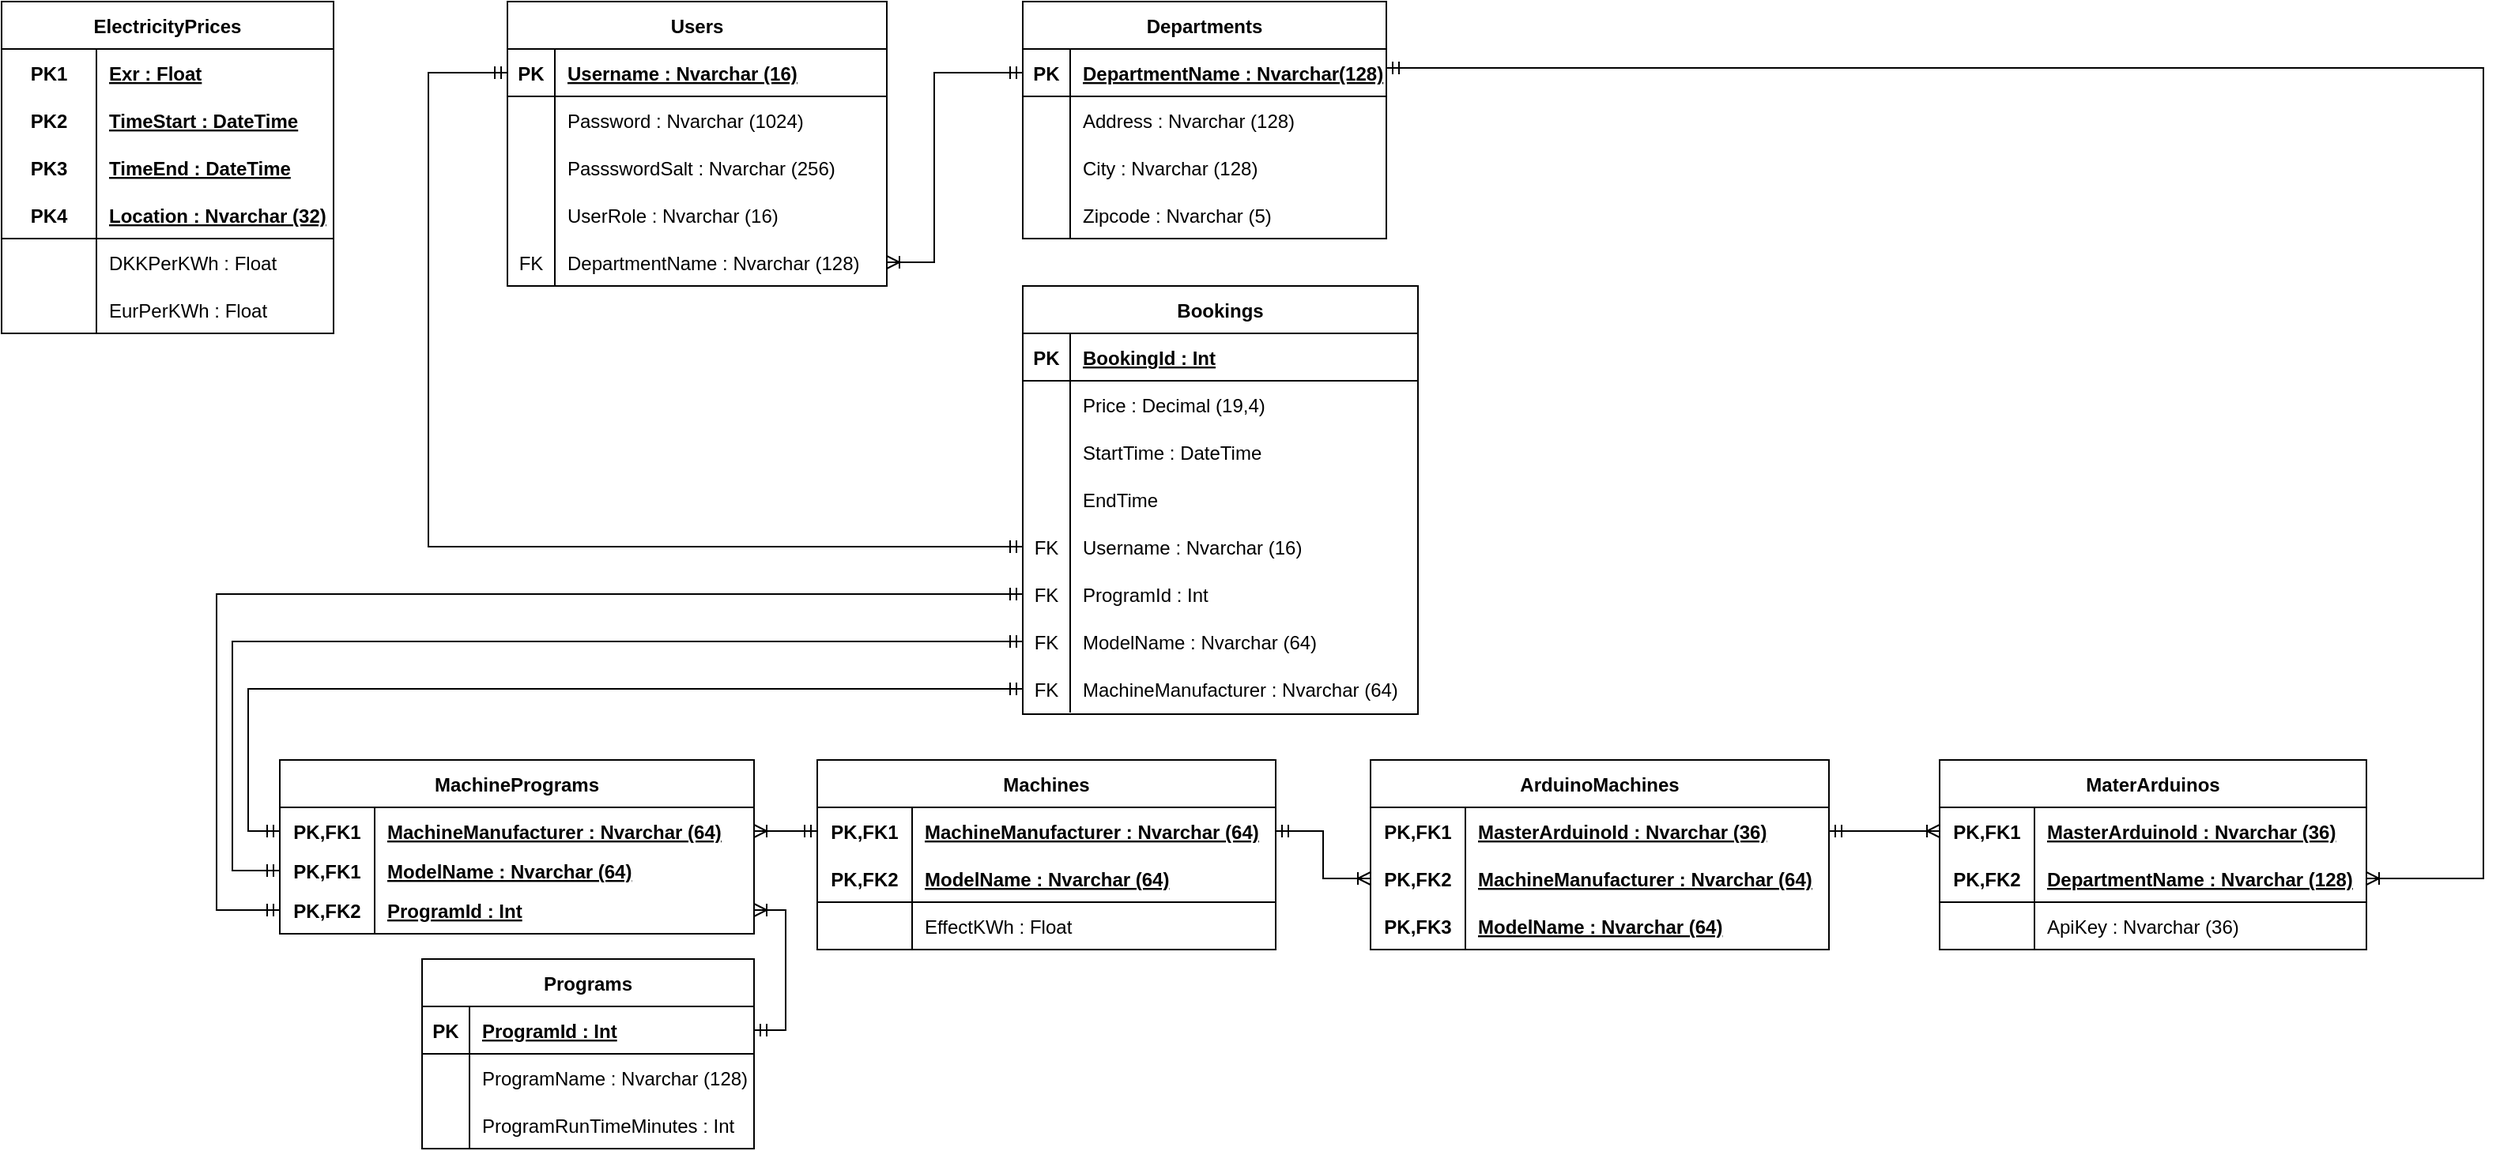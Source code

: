 <mxfile version="20.8.10" type="device"><diagram name="Page-1" id="rprABcFt-QhHXjosjLGg"><mxGraphModel dx="3427" dy="2204" grid="1" gridSize="10" guides="1" tooltips="1" connect="1" arrows="1" fold="1" page="1" pageScale="1" pageWidth="1654" pageHeight="1169" math="0" shadow="0"><root><mxCell id="0"/><mxCell id="1" parent="0"/><mxCell id="lfDRnBJwF-guy1Z2-RD4-345" value="Departments" style="shape=table;startSize=30;container=1;collapsible=1;childLayout=tableLayout;fixedRows=1;rowLines=0;fontStyle=1;align=center;resizeLast=1;strokeColor=default;fontFamily=Helvetica;fontSize=12;fontColor=default;fillColor=none;" parent="1" vertex="1"><mxGeometry x="-954" y="-970" width="230" height="150" as="geometry"/></mxCell><mxCell id="lfDRnBJwF-guy1Z2-RD4-346" value="" style="shape=tableRow;horizontal=0;startSize=0;swimlaneHead=0;swimlaneBody=0;fillColor=none;collapsible=0;dropTarget=0;points=[[0,0.5],[1,0.5]];portConstraint=eastwest;top=0;left=0;right=0;bottom=1;strokeColor=default;fontFamily=Helvetica;fontSize=12;fontColor=default;" parent="lfDRnBJwF-guy1Z2-RD4-345" vertex="1"><mxGeometry y="30" width="230" height="30" as="geometry"/></mxCell><mxCell id="lfDRnBJwF-guy1Z2-RD4-347" value="PK" style="shape=partialRectangle;connectable=0;fillColor=none;top=0;left=0;bottom=0;right=0;fontStyle=1;overflow=hidden;strokeColor=default;fontFamily=Helvetica;fontSize=12;fontColor=default;" parent="lfDRnBJwF-guy1Z2-RD4-346" vertex="1"><mxGeometry width="30" height="30" as="geometry"><mxRectangle width="30" height="30" as="alternateBounds"/></mxGeometry></mxCell><mxCell id="lfDRnBJwF-guy1Z2-RD4-348" value="DepartmentName : Nvarchar(128)" style="shape=partialRectangle;connectable=0;fillColor=none;top=0;left=0;bottom=0;right=0;align=left;spacingLeft=6;fontStyle=5;overflow=hidden;strokeColor=default;fontFamily=Helvetica;fontSize=12;fontColor=default;points=[[0,0,0,0,0],[0,0.23,0,0,0],[0,0.5,0,0,0],[0,0.77,0,0,0],[0,1,0,0,0],[0.25,0,0,0,0],[0.25,1,0,0,0],[0.5,0,0,0,0],[0.5,1,0,0,0],[0.75,0,0,0,0],[0.75,1,0,0,0],[1,0.1,0,0,0],[1,1,0,0,3]];" parent="lfDRnBJwF-guy1Z2-RD4-346" vertex="1"><mxGeometry x="30" width="200" height="30" as="geometry"><mxRectangle width="200" height="30" as="alternateBounds"/></mxGeometry></mxCell><mxCell id="lfDRnBJwF-guy1Z2-RD4-349" value="" style="shape=tableRow;horizontal=0;startSize=0;swimlaneHead=0;swimlaneBody=0;fillColor=none;collapsible=0;dropTarget=0;points=[[0,0.5],[1,0.5]];portConstraint=eastwest;top=0;left=0;right=0;bottom=0;strokeColor=default;fontFamily=Helvetica;fontSize=12;fontColor=default;" parent="lfDRnBJwF-guy1Z2-RD4-345" vertex="1"><mxGeometry y="60" width="230" height="30" as="geometry"/></mxCell><mxCell id="lfDRnBJwF-guy1Z2-RD4-350" value="" style="shape=partialRectangle;connectable=0;fillColor=none;top=0;left=0;bottom=0;right=0;editable=1;overflow=hidden;strokeColor=default;fontFamily=Helvetica;fontSize=12;fontColor=default;" parent="lfDRnBJwF-guy1Z2-RD4-349" vertex="1"><mxGeometry width="30" height="30" as="geometry"><mxRectangle width="30" height="30" as="alternateBounds"/></mxGeometry></mxCell><mxCell id="lfDRnBJwF-guy1Z2-RD4-351" value="Address : Nvarchar (128)" style="shape=partialRectangle;connectable=0;fillColor=none;top=0;left=0;bottom=0;right=0;align=left;spacingLeft=6;overflow=hidden;strokeColor=default;fontFamily=Helvetica;fontSize=12;fontColor=default;" parent="lfDRnBJwF-guy1Z2-RD4-349" vertex="1"><mxGeometry x="30" width="200" height="30" as="geometry"><mxRectangle width="200" height="30" as="alternateBounds"/></mxGeometry></mxCell><mxCell id="lfDRnBJwF-guy1Z2-RD4-352" value="" style="shape=tableRow;horizontal=0;startSize=0;swimlaneHead=0;swimlaneBody=0;fillColor=none;collapsible=0;dropTarget=0;points=[[0,0.5],[1,0.5]];portConstraint=eastwest;top=0;left=0;right=0;bottom=0;strokeColor=default;fontFamily=Helvetica;fontSize=12;fontColor=default;" parent="lfDRnBJwF-guy1Z2-RD4-345" vertex="1"><mxGeometry y="90" width="230" height="30" as="geometry"/></mxCell><mxCell id="lfDRnBJwF-guy1Z2-RD4-353" value="" style="shape=partialRectangle;connectable=0;fillColor=none;top=0;left=0;bottom=0;right=0;editable=1;overflow=hidden;strokeColor=default;fontFamily=Helvetica;fontSize=12;fontColor=default;" parent="lfDRnBJwF-guy1Z2-RD4-352" vertex="1"><mxGeometry width="30" height="30" as="geometry"><mxRectangle width="30" height="30" as="alternateBounds"/></mxGeometry></mxCell><mxCell id="lfDRnBJwF-guy1Z2-RD4-354" value="City : Nvarchar (128)" style="shape=partialRectangle;connectable=0;fillColor=none;top=0;left=0;bottom=0;right=0;align=left;spacingLeft=6;overflow=hidden;strokeColor=default;fontFamily=Helvetica;fontSize=12;fontColor=default;" parent="lfDRnBJwF-guy1Z2-RD4-352" vertex="1"><mxGeometry x="30" width="200" height="30" as="geometry"><mxRectangle width="200" height="30" as="alternateBounds"/></mxGeometry></mxCell><mxCell id="lfDRnBJwF-guy1Z2-RD4-355" value="" style="shape=tableRow;horizontal=0;startSize=0;swimlaneHead=0;swimlaneBody=0;fillColor=none;collapsible=0;dropTarget=0;points=[[0,0.5],[1,0.5]];portConstraint=eastwest;top=0;left=0;right=0;bottom=0;strokeColor=default;fontFamily=Helvetica;fontSize=12;fontColor=default;" parent="lfDRnBJwF-guy1Z2-RD4-345" vertex="1"><mxGeometry y="120" width="230" height="30" as="geometry"/></mxCell><mxCell id="lfDRnBJwF-guy1Z2-RD4-356" value="" style="shape=partialRectangle;connectable=0;fillColor=none;top=0;left=0;bottom=0;right=0;editable=1;overflow=hidden;strokeColor=default;fontFamily=Helvetica;fontSize=12;fontColor=default;" parent="lfDRnBJwF-guy1Z2-RD4-355" vertex="1"><mxGeometry width="30" height="30" as="geometry"><mxRectangle width="30" height="30" as="alternateBounds"/></mxGeometry></mxCell><mxCell id="lfDRnBJwF-guy1Z2-RD4-357" value="Zipcode : Nvarchar (5)" style="shape=partialRectangle;connectable=0;fillColor=none;top=0;left=0;bottom=0;right=0;align=left;spacingLeft=6;overflow=hidden;strokeColor=default;fontFamily=Helvetica;fontSize=12;fontColor=default;" parent="lfDRnBJwF-guy1Z2-RD4-355" vertex="1"><mxGeometry x="30" width="200" height="30" as="geometry"><mxRectangle width="200" height="30" as="alternateBounds"/></mxGeometry></mxCell><mxCell id="lfDRnBJwF-guy1Z2-RD4-461" value="ElectricityPrices" style="shape=table;startSize=30;container=1;collapsible=1;childLayout=tableLayout;fixedRows=1;rowLines=0;fontStyle=1;align=center;resizeLast=1;strokeColor=default;fontFamily=Helvetica;fontSize=12;fontColor=default;fillColor=none;" parent="1" vertex="1"><mxGeometry x="-1600" y="-970" width="210" height="210" as="geometry"/></mxCell><mxCell id="lfDRnBJwF-guy1Z2-RD4-462" value="" style="shape=tableRow;horizontal=0;startSize=0;swimlaneHead=0;swimlaneBody=0;fillColor=none;collapsible=0;dropTarget=0;points=[[0,0.5],[1,0.5]];portConstraint=eastwest;top=0;left=0;right=0;bottom=0;strokeColor=default;fontFamily=Helvetica;fontSize=12;fontColor=default;" parent="lfDRnBJwF-guy1Z2-RD4-461" vertex="1"><mxGeometry y="30" width="210" height="30" as="geometry"/></mxCell><mxCell id="lfDRnBJwF-guy1Z2-RD4-463" value="PK1" style="shape=partialRectangle;connectable=0;fillColor=none;top=0;left=0;bottom=0;right=0;fontStyle=1;overflow=hidden;strokeColor=default;fontFamily=Helvetica;fontSize=12;fontColor=default;" parent="lfDRnBJwF-guy1Z2-RD4-462" vertex="1"><mxGeometry width="60" height="30" as="geometry"><mxRectangle width="60" height="30" as="alternateBounds"/></mxGeometry></mxCell><mxCell id="lfDRnBJwF-guy1Z2-RD4-464" value="Exr : Float" style="shape=partialRectangle;connectable=0;fillColor=none;top=0;left=0;bottom=0;right=0;align=left;spacingLeft=6;fontStyle=5;overflow=hidden;strokeColor=default;fontFamily=Helvetica;fontSize=12;fontColor=default;" parent="lfDRnBJwF-guy1Z2-RD4-462" vertex="1"><mxGeometry x="60" width="150" height="30" as="geometry"><mxRectangle width="150" height="30" as="alternateBounds"/></mxGeometry></mxCell><mxCell id="lfDRnBJwF-guy1Z2-RD4-474" value="" style="shape=tableRow;horizontal=0;startSize=0;swimlaneHead=0;swimlaneBody=0;fillColor=none;collapsible=0;dropTarget=0;points=[[0,0.5],[1,0.5]];portConstraint=eastwest;top=0;left=0;right=0;bottom=0;strokeColor=default;fontFamily=Helvetica;fontSize=12;fontColor=default;" parent="lfDRnBJwF-guy1Z2-RD4-461" vertex="1"><mxGeometry y="60" width="210" height="30" as="geometry"/></mxCell><mxCell id="lfDRnBJwF-guy1Z2-RD4-475" value="PK2" style="shape=partialRectangle;connectable=0;fillColor=none;top=0;left=0;bottom=0;right=0;fontStyle=1;overflow=hidden;strokeColor=default;fontFamily=Helvetica;fontSize=12;fontColor=default;" parent="lfDRnBJwF-guy1Z2-RD4-474" vertex="1"><mxGeometry width="60" height="30" as="geometry"><mxRectangle width="60" height="30" as="alternateBounds"/></mxGeometry></mxCell><mxCell id="lfDRnBJwF-guy1Z2-RD4-476" value="TimeStart : DateTime" style="shape=partialRectangle;connectable=0;fillColor=none;top=0;left=0;bottom=0;right=0;align=left;spacingLeft=6;fontStyle=5;overflow=hidden;strokeColor=default;fontFamily=Helvetica;fontSize=12;fontColor=default;" parent="lfDRnBJwF-guy1Z2-RD4-474" vertex="1"><mxGeometry x="60" width="150" height="30" as="geometry"><mxRectangle width="150" height="30" as="alternateBounds"/></mxGeometry></mxCell><mxCell id="lfDRnBJwF-guy1Z2-RD4-480" value="" style="shape=tableRow;horizontal=0;startSize=0;swimlaneHead=0;swimlaneBody=0;fillColor=none;collapsible=0;dropTarget=0;points=[[0,0.5],[1,0.5]];portConstraint=eastwest;top=0;left=0;right=0;bottom=0;strokeColor=default;fontFamily=Helvetica;fontSize=12;fontColor=default;" parent="lfDRnBJwF-guy1Z2-RD4-461" vertex="1"><mxGeometry y="90" width="210" height="30" as="geometry"/></mxCell><mxCell id="lfDRnBJwF-guy1Z2-RD4-481" value="PK3" style="shape=partialRectangle;connectable=0;fillColor=none;top=0;left=0;bottom=0;right=0;fontStyle=1;overflow=hidden;strokeColor=default;fontFamily=Helvetica;fontSize=12;fontColor=default;" parent="lfDRnBJwF-guy1Z2-RD4-480" vertex="1"><mxGeometry width="60" height="30" as="geometry"><mxRectangle width="60" height="30" as="alternateBounds"/></mxGeometry></mxCell><mxCell id="lfDRnBJwF-guy1Z2-RD4-482" value="TimeEnd : DateTime" style="shape=partialRectangle;connectable=0;fillColor=none;top=0;left=0;bottom=0;right=0;align=left;spacingLeft=6;fontStyle=5;overflow=hidden;strokeColor=default;fontFamily=Helvetica;fontSize=12;fontColor=default;" parent="lfDRnBJwF-guy1Z2-RD4-480" vertex="1"><mxGeometry x="60" width="150" height="30" as="geometry"><mxRectangle width="150" height="30" as="alternateBounds"/></mxGeometry></mxCell><mxCell id="lfDRnBJwF-guy1Z2-RD4-465" value="" style="shape=tableRow;horizontal=0;startSize=0;swimlaneHead=0;swimlaneBody=0;fillColor=none;collapsible=0;dropTarget=0;points=[[0,0.5],[1,0.5]];portConstraint=eastwest;top=0;left=0;right=0;bottom=1;strokeColor=default;fontFamily=Helvetica;fontSize=12;fontColor=default;" parent="lfDRnBJwF-guy1Z2-RD4-461" vertex="1"><mxGeometry y="120" width="210" height="30" as="geometry"/></mxCell><mxCell id="lfDRnBJwF-guy1Z2-RD4-466" value="PK4" style="shape=partialRectangle;connectable=0;fillColor=none;top=0;left=0;bottom=0;right=0;fontStyle=1;overflow=hidden;strokeColor=default;fontFamily=Helvetica;fontSize=12;fontColor=default;" parent="lfDRnBJwF-guy1Z2-RD4-465" vertex="1"><mxGeometry width="60" height="30" as="geometry"><mxRectangle width="60" height="30" as="alternateBounds"/></mxGeometry></mxCell><mxCell id="lfDRnBJwF-guy1Z2-RD4-467" value="Location : Nvarchar (32)" style="shape=partialRectangle;connectable=0;fillColor=none;top=0;left=0;bottom=0;right=0;align=left;spacingLeft=6;fontStyle=5;overflow=hidden;strokeColor=default;fontFamily=Helvetica;fontSize=12;fontColor=default;" parent="lfDRnBJwF-guy1Z2-RD4-465" vertex="1"><mxGeometry x="60" width="150" height="30" as="geometry"><mxRectangle width="150" height="30" as="alternateBounds"/></mxGeometry></mxCell><mxCell id="lfDRnBJwF-guy1Z2-RD4-302" value="" style="shape=tableRow;horizontal=0;startSize=0;swimlaneHead=0;swimlaneBody=0;fillColor=none;collapsible=0;dropTarget=0;points=[[0,0.5],[1,0.5]];portConstraint=eastwest;top=0;left=0;right=0;bottom=0;strokeColor=default;fontFamily=Helvetica;fontSize=12;fontColor=default;" parent="lfDRnBJwF-guy1Z2-RD4-461" vertex="1"><mxGeometry y="150" width="210" height="30" as="geometry"/></mxCell><mxCell id="lfDRnBJwF-guy1Z2-RD4-303" value="" style="shape=partialRectangle;connectable=0;fillColor=none;top=0;left=0;bottom=0;right=0;editable=1;overflow=hidden;strokeColor=default;fontFamily=Helvetica;fontSize=12;fontColor=default;" parent="lfDRnBJwF-guy1Z2-RD4-302" vertex="1"><mxGeometry width="60" height="30" as="geometry"><mxRectangle width="60" height="30" as="alternateBounds"/></mxGeometry></mxCell><mxCell id="lfDRnBJwF-guy1Z2-RD4-304" value="DKKPerKWh : Float" style="shape=partialRectangle;connectable=0;fillColor=none;top=0;left=0;bottom=0;right=0;align=left;spacingLeft=6;overflow=hidden;strokeColor=default;fontFamily=Helvetica;fontSize=12;fontColor=default;" parent="lfDRnBJwF-guy1Z2-RD4-302" vertex="1"><mxGeometry x="60" width="150" height="30" as="geometry"><mxRectangle width="150" height="30" as="alternateBounds"/></mxGeometry></mxCell><mxCell id="lfDRnBJwF-guy1Z2-RD4-305" value="" style="shape=tableRow;horizontal=0;startSize=0;swimlaneHead=0;swimlaneBody=0;fillColor=none;collapsible=0;dropTarget=0;points=[[0,0.5],[1,0.5]];portConstraint=eastwest;top=0;left=0;right=0;bottom=0;strokeColor=default;fontFamily=Helvetica;fontSize=12;fontColor=default;" parent="lfDRnBJwF-guy1Z2-RD4-461" vertex="1"><mxGeometry y="180" width="210" height="30" as="geometry"/></mxCell><mxCell id="lfDRnBJwF-guy1Z2-RD4-306" value="" style="shape=partialRectangle;connectable=0;fillColor=none;top=0;left=0;bottom=0;right=0;editable=1;overflow=hidden;strokeColor=default;fontFamily=Helvetica;fontSize=12;fontColor=default;" parent="lfDRnBJwF-guy1Z2-RD4-305" vertex="1"><mxGeometry width="60" height="30" as="geometry"><mxRectangle width="60" height="30" as="alternateBounds"/></mxGeometry></mxCell><mxCell id="lfDRnBJwF-guy1Z2-RD4-307" value="EurPerKWh : Float" style="shape=partialRectangle;connectable=0;fillColor=none;top=0;left=0;bottom=0;right=0;align=left;spacingLeft=6;overflow=hidden;strokeColor=default;fontFamily=Helvetica;fontSize=12;fontColor=default;" parent="lfDRnBJwF-guy1Z2-RD4-305" vertex="1"><mxGeometry x="60" width="150" height="30" as="geometry"><mxRectangle width="150" height="30" as="alternateBounds"/></mxGeometry></mxCell><mxCell id="lfDRnBJwF-guy1Z2-RD4-496" value="Users" style="shape=table;startSize=30;container=1;collapsible=1;childLayout=tableLayout;fixedRows=1;rowLines=0;fontStyle=1;align=center;resizeLast=1;strokeColor=default;fontFamily=Helvetica;fontSize=12;fontColor=default;fillColor=none;" parent="1" vertex="1"><mxGeometry x="-1280" y="-970" width="240" height="180" as="geometry"/></mxCell><mxCell id="lfDRnBJwF-guy1Z2-RD4-497" value="" style="shape=tableRow;horizontal=0;startSize=0;swimlaneHead=0;swimlaneBody=0;fillColor=none;collapsible=0;dropTarget=0;points=[[0,0.5],[1,0.5]];portConstraint=eastwest;top=0;left=0;right=0;bottom=1;strokeColor=default;fontFamily=Helvetica;fontSize=12;fontColor=default;" parent="lfDRnBJwF-guy1Z2-RD4-496" vertex="1"><mxGeometry y="30" width="240" height="30" as="geometry"/></mxCell><mxCell id="lfDRnBJwF-guy1Z2-RD4-498" value="PK" style="shape=partialRectangle;connectable=0;fillColor=none;top=0;left=0;bottom=0;right=0;fontStyle=1;overflow=hidden;strokeColor=default;fontFamily=Helvetica;fontSize=12;fontColor=default;" parent="lfDRnBJwF-guy1Z2-RD4-497" vertex="1"><mxGeometry width="30" height="30" as="geometry"><mxRectangle width="30" height="30" as="alternateBounds"/></mxGeometry></mxCell><mxCell id="lfDRnBJwF-guy1Z2-RD4-499" value="Username : Nvarchar (16)" style="shape=partialRectangle;connectable=0;fillColor=none;top=0;left=0;bottom=0;right=0;align=left;spacingLeft=6;fontStyle=5;overflow=hidden;strokeColor=default;fontFamily=Helvetica;fontSize=12;fontColor=default;" parent="lfDRnBJwF-guy1Z2-RD4-497" vertex="1"><mxGeometry x="30" width="210" height="30" as="geometry"><mxRectangle width="210" height="30" as="alternateBounds"/></mxGeometry></mxCell><mxCell id="lfDRnBJwF-guy1Z2-RD4-500" value="" style="shape=tableRow;horizontal=0;startSize=0;swimlaneHead=0;swimlaneBody=0;fillColor=none;collapsible=0;dropTarget=0;points=[[0,0.5],[1,0.5]];portConstraint=eastwest;top=0;left=0;right=0;bottom=0;strokeColor=default;fontFamily=Helvetica;fontSize=12;fontColor=default;" parent="lfDRnBJwF-guy1Z2-RD4-496" vertex="1"><mxGeometry y="60" width="240" height="30" as="geometry"/></mxCell><mxCell id="lfDRnBJwF-guy1Z2-RD4-501" value="" style="shape=partialRectangle;connectable=0;fillColor=none;top=0;left=0;bottom=0;right=0;editable=1;overflow=hidden;strokeColor=default;fontFamily=Helvetica;fontSize=12;fontColor=default;" parent="lfDRnBJwF-guy1Z2-RD4-500" vertex="1"><mxGeometry width="30" height="30" as="geometry"><mxRectangle width="30" height="30" as="alternateBounds"/></mxGeometry></mxCell><mxCell id="lfDRnBJwF-guy1Z2-RD4-502" value="Password : Nvarchar (1024)" style="shape=partialRectangle;connectable=0;fillColor=none;top=0;left=0;bottom=0;right=0;align=left;spacingLeft=6;overflow=hidden;strokeColor=default;fontFamily=Helvetica;fontSize=12;fontColor=default;" parent="lfDRnBJwF-guy1Z2-RD4-500" vertex="1"><mxGeometry x="30" width="210" height="30" as="geometry"><mxRectangle width="210" height="30" as="alternateBounds"/></mxGeometry></mxCell><mxCell id="lfDRnBJwF-guy1Z2-RD4-503" value="" style="shape=tableRow;horizontal=0;startSize=0;swimlaneHead=0;swimlaneBody=0;fillColor=none;collapsible=0;dropTarget=0;points=[[0,0.5],[1,0.5]];portConstraint=eastwest;top=0;left=0;right=0;bottom=0;strokeColor=default;fontFamily=Helvetica;fontSize=12;fontColor=default;" parent="lfDRnBJwF-guy1Z2-RD4-496" vertex="1"><mxGeometry y="90" width="240" height="30" as="geometry"/></mxCell><mxCell id="lfDRnBJwF-guy1Z2-RD4-504" value="" style="shape=partialRectangle;connectable=0;fillColor=none;top=0;left=0;bottom=0;right=0;editable=1;overflow=hidden;strokeColor=default;fontFamily=Helvetica;fontSize=12;fontColor=default;" parent="lfDRnBJwF-guy1Z2-RD4-503" vertex="1"><mxGeometry width="30" height="30" as="geometry"><mxRectangle width="30" height="30" as="alternateBounds"/></mxGeometry></mxCell><mxCell id="lfDRnBJwF-guy1Z2-RD4-505" value="PassswordSalt : Nvarchar (256)" style="shape=partialRectangle;connectable=0;fillColor=none;top=0;left=0;bottom=0;right=0;align=left;spacingLeft=6;overflow=hidden;strokeColor=default;fontFamily=Helvetica;fontSize=12;fontColor=default;" parent="lfDRnBJwF-guy1Z2-RD4-503" vertex="1"><mxGeometry x="30" width="210" height="30" as="geometry"><mxRectangle width="210" height="30" as="alternateBounds"/></mxGeometry></mxCell><mxCell id="lfDRnBJwF-guy1Z2-RD4-506" value="" style="shape=tableRow;horizontal=0;startSize=0;swimlaneHead=0;swimlaneBody=0;fillColor=none;collapsible=0;dropTarget=0;points=[[0,0.5],[1,0.5]];portConstraint=eastwest;top=0;left=0;right=0;bottom=0;strokeColor=default;fontFamily=Helvetica;fontSize=12;fontColor=default;" parent="lfDRnBJwF-guy1Z2-RD4-496" vertex="1"><mxGeometry y="120" width="240" height="30" as="geometry"/></mxCell><mxCell id="lfDRnBJwF-guy1Z2-RD4-507" value="" style="shape=partialRectangle;connectable=0;fillColor=none;top=0;left=0;bottom=0;right=0;editable=1;overflow=hidden;strokeColor=default;fontFamily=Helvetica;fontSize=12;fontColor=default;" parent="lfDRnBJwF-guy1Z2-RD4-506" vertex="1"><mxGeometry width="30" height="30" as="geometry"><mxRectangle width="30" height="30" as="alternateBounds"/></mxGeometry></mxCell><mxCell id="lfDRnBJwF-guy1Z2-RD4-508" value="UserRole : Nvarchar (16)" style="shape=partialRectangle;connectable=0;fillColor=none;top=0;left=0;bottom=0;right=0;align=left;spacingLeft=6;overflow=hidden;strokeColor=default;fontFamily=Helvetica;fontSize=12;fontColor=default;" parent="lfDRnBJwF-guy1Z2-RD4-506" vertex="1"><mxGeometry x="30" width="210" height="30" as="geometry"><mxRectangle width="210" height="30" as="alternateBounds"/></mxGeometry></mxCell><mxCell id="lfDRnBJwF-guy1Z2-RD4-516" value="" style="shape=tableRow;horizontal=0;startSize=0;swimlaneHead=0;swimlaneBody=0;fillColor=none;collapsible=0;dropTarget=0;points=[[0,0.5],[1,0.5]];portConstraint=eastwest;top=0;left=0;right=0;bottom=0;strokeColor=default;fontFamily=Helvetica;fontSize=12;fontColor=default;" parent="lfDRnBJwF-guy1Z2-RD4-496" vertex="1"><mxGeometry y="150" width="240" height="30" as="geometry"/></mxCell><mxCell id="lfDRnBJwF-guy1Z2-RD4-517" value="FK" style="shape=partialRectangle;connectable=0;fillColor=none;top=0;left=0;bottom=0;right=0;fontStyle=0;overflow=hidden;strokeColor=default;fontFamily=Helvetica;fontSize=12;fontColor=default;" parent="lfDRnBJwF-guy1Z2-RD4-516" vertex="1"><mxGeometry width="30" height="30" as="geometry"><mxRectangle width="30" height="30" as="alternateBounds"/></mxGeometry></mxCell><mxCell id="lfDRnBJwF-guy1Z2-RD4-518" value="DepartmentName : Nvarchar (128)" style="shape=partialRectangle;connectable=0;fillColor=none;top=0;left=0;bottom=0;right=0;align=left;spacingLeft=6;fontStyle=0;overflow=hidden;strokeColor=default;fontFamily=Helvetica;fontSize=12;fontColor=default;" parent="lfDRnBJwF-guy1Z2-RD4-516" vertex="1"><mxGeometry x="30" width="210" height="30" as="geometry"><mxRectangle width="210" height="30" as="alternateBounds"/></mxGeometry></mxCell><mxCell id="lfDRnBJwF-guy1Z2-RD4-520" value="" style="edgeStyle=orthogonalEdgeStyle;fontSize=12;html=1;endArrow=ERoneToMany;startArrow=ERmandOne;rounded=0;fontFamily=Helvetica;fontColor=default;entryX=1;entryY=0.5;entryDx=0;entryDy=0;exitX=0;exitY=0.5;exitDx=0;exitDy=0;" parent="1" source="lfDRnBJwF-guy1Z2-RD4-346" target="lfDRnBJwF-guy1Z2-RD4-516" edge="1"><mxGeometry width="100" height="100" relative="1" as="geometry"><mxPoint x="-704" y="-890" as="sourcePoint"/><mxPoint x="-284" y="-340" as="targetPoint"/><Array as="points"><mxPoint x="-1010" y="-925"/><mxPoint x="-1010" y="-805"/></Array></mxGeometry></mxCell><mxCell id="lfDRnBJwF-guy1Z2-RD4-534" value="MaterArduinos" style="shape=table;startSize=30;container=1;collapsible=1;childLayout=tableLayout;fixedRows=1;rowLines=0;fontStyle=1;align=center;resizeLast=1;strokeColor=default;fontFamily=Helvetica;fontSize=12;fontColor=default;fillColor=none;" parent="1" vertex="1"><mxGeometry x="-374" y="-490" width="270" height="120" as="geometry"/></mxCell><mxCell id="lfDRnBJwF-guy1Z2-RD4-535" value="" style="shape=tableRow;horizontal=0;startSize=0;swimlaneHead=0;swimlaneBody=0;fillColor=none;collapsible=0;dropTarget=0;points=[[0,0.5],[1,0.5]];portConstraint=eastwest;top=0;left=0;right=0;bottom=0;strokeColor=default;fontFamily=Helvetica;fontSize=12;fontColor=default;" parent="lfDRnBJwF-guy1Z2-RD4-534" vertex="1"><mxGeometry y="30" width="270" height="30" as="geometry"/></mxCell><mxCell id="lfDRnBJwF-guy1Z2-RD4-536" value="PK,FK1" style="shape=partialRectangle;connectable=0;fillColor=none;top=0;left=0;bottom=0;right=0;fontStyle=1;overflow=hidden;strokeColor=default;fontFamily=Helvetica;fontSize=12;fontColor=default;" parent="lfDRnBJwF-guy1Z2-RD4-535" vertex="1"><mxGeometry width="60" height="30" as="geometry"><mxRectangle width="60" height="30" as="alternateBounds"/></mxGeometry></mxCell><mxCell id="lfDRnBJwF-guy1Z2-RD4-537" value="MasterArduinoId : Nvarchar (36)" style="shape=partialRectangle;connectable=0;fillColor=none;top=0;left=0;bottom=0;right=0;align=left;spacingLeft=6;fontStyle=5;overflow=hidden;strokeColor=default;fontFamily=Helvetica;fontSize=12;fontColor=default;" parent="lfDRnBJwF-guy1Z2-RD4-535" vertex="1"><mxGeometry x="60" width="210" height="30" as="geometry"><mxRectangle width="210" height="30" as="alternateBounds"/></mxGeometry></mxCell><mxCell id="lfDRnBJwF-guy1Z2-RD4-538" value="" style="shape=tableRow;horizontal=0;startSize=0;swimlaneHead=0;swimlaneBody=0;fillColor=none;collapsible=0;dropTarget=0;points=[[0,0.5],[1,0.5]];portConstraint=eastwest;top=0;left=0;right=0;bottom=1;strokeColor=default;fontFamily=Helvetica;fontSize=12;fontColor=default;" parent="lfDRnBJwF-guy1Z2-RD4-534" vertex="1"><mxGeometry y="60" width="270" height="30" as="geometry"/></mxCell><mxCell id="lfDRnBJwF-guy1Z2-RD4-539" value="PK,FK2" style="shape=partialRectangle;connectable=0;fillColor=none;top=0;left=0;bottom=0;right=0;fontStyle=1;overflow=hidden;strokeColor=default;fontFamily=Helvetica;fontSize=12;fontColor=default;" parent="lfDRnBJwF-guy1Z2-RD4-538" vertex="1"><mxGeometry width="60" height="30" as="geometry"><mxRectangle width="60" height="30" as="alternateBounds"/></mxGeometry></mxCell><mxCell id="lfDRnBJwF-guy1Z2-RD4-540" value="DepartmentName : Nvarchar (128)" style="shape=partialRectangle;connectable=0;fillColor=none;top=0;left=0;bottom=0;right=0;align=left;spacingLeft=6;fontStyle=5;overflow=hidden;strokeColor=default;fontFamily=Helvetica;fontSize=12;fontColor=default;" parent="lfDRnBJwF-guy1Z2-RD4-538" vertex="1"><mxGeometry x="60" width="210" height="30" as="geometry"><mxRectangle width="210" height="30" as="alternateBounds"/></mxGeometry></mxCell><mxCell id="lfDRnBJwF-guy1Z2-RD4-541" value="" style="shape=tableRow;horizontal=0;startSize=0;swimlaneHead=0;swimlaneBody=0;fillColor=none;collapsible=0;dropTarget=0;points=[[0,0.5],[1,0.5]];portConstraint=eastwest;top=0;left=0;right=0;bottom=0;strokeColor=default;fontFamily=Helvetica;fontSize=12;fontColor=default;" parent="lfDRnBJwF-guy1Z2-RD4-534" vertex="1"><mxGeometry y="90" width="270" height="30" as="geometry"/></mxCell><mxCell id="lfDRnBJwF-guy1Z2-RD4-542" value="" style="shape=partialRectangle;connectable=0;fillColor=none;top=0;left=0;bottom=0;right=0;editable=1;overflow=hidden;strokeColor=default;fontFamily=Helvetica;fontSize=12;fontColor=default;" parent="lfDRnBJwF-guy1Z2-RD4-541" vertex="1"><mxGeometry width="60" height="30" as="geometry"><mxRectangle width="60" height="30" as="alternateBounds"/></mxGeometry></mxCell><mxCell id="lfDRnBJwF-guy1Z2-RD4-543" value="ApiKey : Nvarchar (36)" style="shape=partialRectangle;connectable=0;fillColor=none;top=0;left=0;bottom=0;right=0;align=left;spacingLeft=6;overflow=hidden;strokeColor=default;fontFamily=Helvetica;fontSize=12;fontColor=default;" parent="lfDRnBJwF-guy1Z2-RD4-541" vertex="1"><mxGeometry x="60" width="210" height="30" as="geometry"><mxRectangle width="210" height="30" as="alternateBounds"/></mxGeometry></mxCell><mxCell id="lfDRnBJwF-guy1Z2-RD4-569" value="Machines" style="shape=table;startSize=30;container=1;collapsible=1;childLayout=tableLayout;fixedRows=1;rowLines=0;fontStyle=1;align=center;resizeLast=1;strokeColor=default;fontFamily=Helvetica;fontSize=12;fontColor=default;fillColor=none;" parent="1" vertex="1"><mxGeometry x="-1084" y="-490" width="290" height="120" as="geometry"/></mxCell><mxCell id="lfDRnBJwF-guy1Z2-RD4-570" value="" style="shape=tableRow;horizontal=0;startSize=0;swimlaneHead=0;swimlaneBody=0;fillColor=none;collapsible=0;dropTarget=0;points=[[0,0.5],[1,0.5]];portConstraint=eastwest;top=0;left=0;right=0;bottom=0;strokeColor=default;fontFamily=Helvetica;fontSize=12;fontColor=default;" parent="lfDRnBJwF-guy1Z2-RD4-569" vertex="1"><mxGeometry y="30" width="290" height="30" as="geometry"/></mxCell><mxCell id="lfDRnBJwF-guy1Z2-RD4-571" value="PK,FK1" style="shape=partialRectangle;connectable=0;fillColor=none;top=0;left=0;bottom=0;right=0;fontStyle=1;overflow=hidden;strokeColor=default;fontFamily=Helvetica;fontSize=12;fontColor=default;" parent="lfDRnBJwF-guy1Z2-RD4-570" vertex="1"><mxGeometry width="60" height="30" as="geometry"><mxRectangle width="60" height="30" as="alternateBounds"/></mxGeometry></mxCell><mxCell id="lfDRnBJwF-guy1Z2-RD4-572" value="MachineManufacturer : Nvarchar (64)" style="shape=partialRectangle;connectable=0;fillColor=none;top=0;left=0;bottom=0;right=0;align=left;spacingLeft=6;fontStyle=5;overflow=hidden;strokeColor=default;fontFamily=Helvetica;fontSize=12;fontColor=default;" parent="lfDRnBJwF-guy1Z2-RD4-570" vertex="1"><mxGeometry x="60" width="230" height="30" as="geometry"><mxRectangle width="230" height="30" as="alternateBounds"/></mxGeometry></mxCell><mxCell id="lfDRnBJwF-guy1Z2-RD4-573" value="" style="shape=tableRow;horizontal=0;startSize=0;swimlaneHead=0;swimlaneBody=0;fillColor=none;collapsible=0;dropTarget=0;points=[[0,0.5],[1,0.5]];portConstraint=eastwest;top=0;left=0;right=0;bottom=1;strokeColor=default;fontFamily=Helvetica;fontSize=12;fontColor=default;" parent="lfDRnBJwF-guy1Z2-RD4-569" vertex="1"><mxGeometry y="60" width="290" height="30" as="geometry"/></mxCell><mxCell id="lfDRnBJwF-guy1Z2-RD4-574" value="PK,FK2" style="shape=partialRectangle;connectable=0;fillColor=none;top=0;left=0;bottom=0;right=0;fontStyle=1;overflow=hidden;strokeColor=default;fontFamily=Helvetica;fontSize=12;fontColor=default;" parent="lfDRnBJwF-guy1Z2-RD4-573" vertex="1"><mxGeometry width="60" height="30" as="geometry"><mxRectangle width="60" height="30" as="alternateBounds"/></mxGeometry></mxCell><mxCell id="lfDRnBJwF-guy1Z2-RD4-575" value="ModelName : Nvarchar (64)" style="shape=partialRectangle;connectable=0;fillColor=none;top=0;left=0;bottom=0;right=0;align=left;spacingLeft=6;fontStyle=5;overflow=hidden;strokeColor=default;fontFamily=Helvetica;fontSize=12;fontColor=default;" parent="lfDRnBJwF-guy1Z2-RD4-573" vertex="1"><mxGeometry x="60" width="230" height="30" as="geometry"><mxRectangle width="230" height="30" as="alternateBounds"/></mxGeometry></mxCell><mxCell id="lfDRnBJwF-guy1Z2-RD4-576" value="" style="shape=tableRow;horizontal=0;startSize=0;swimlaneHead=0;swimlaneBody=0;fillColor=none;collapsible=0;dropTarget=0;points=[[0,0.5],[1,0.5]];portConstraint=eastwest;top=0;left=0;right=0;bottom=0;strokeColor=default;fontFamily=Helvetica;fontSize=12;fontColor=default;" parent="lfDRnBJwF-guy1Z2-RD4-569" vertex="1"><mxGeometry y="90" width="290" height="30" as="geometry"/></mxCell><mxCell id="lfDRnBJwF-guy1Z2-RD4-577" value="" style="shape=partialRectangle;connectable=0;fillColor=none;top=0;left=0;bottom=0;right=0;editable=1;overflow=hidden;strokeColor=default;fontFamily=Helvetica;fontSize=12;fontColor=default;" parent="lfDRnBJwF-guy1Z2-RD4-576" vertex="1"><mxGeometry width="60" height="30" as="geometry"><mxRectangle width="60" height="30" as="alternateBounds"/></mxGeometry></mxCell><mxCell id="lfDRnBJwF-guy1Z2-RD4-578" value="EffectKWh : Float" style="shape=partialRectangle;connectable=0;fillColor=none;top=0;left=0;bottom=0;right=0;align=left;spacingLeft=6;overflow=hidden;strokeColor=default;fontFamily=Helvetica;fontSize=12;fontColor=default;" parent="lfDRnBJwF-guy1Z2-RD4-576" vertex="1"><mxGeometry x="60" width="230" height="30" as="geometry"><mxRectangle width="230" height="30" as="alternateBounds"/></mxGeometry></mxCell><mxCell id="lfDRnBJwF-guy1Z2-RD4-582" value="ArduinoMachines" style="shape=table;startSize=30;container=1;collapsible=1;childLayout=tableLayout;fixedRows=1;rowLines=0;fontStyle=1;align=center;resizeLast=1;strokeColor=default;fontFamily=Helvetica;fontSize=12;fontColor=default;fillColor=none;" parent="1" vertex="1"><mxGeometry x="-734" y="-490" width="290" height="120" as="geometry"/></mxCell><mxCell id="lfDRnBJwF-guy1Z2-RD4-583" value="" style="shape=tableRow;horizontal=0;startSize=0;swimlaneHead=0;swimlaneBody=0;fillColor=none;collapsible=0;dropTarget=0;points=[[0,0.5],[1,0.5]];portConstraint=eastwest;top=0;left=0;right=0;bottom=0;strokeColor=default;fontFamily=Helvetica;fontSize=12;fontColor=default;" parent="lfDRnBJwF-guy1Z2-RD4-582" vertex="1"><mxGeometry y="30" width="290" height="30" as="geometry"/></mxCell><mxCell id="lfDRnBJwF-guy1Z2-RD4-584" value="PK,FK1" style="shape=partialRectangle;connectable=0;fillColor=none;top=0;left=0;bottom=0;right=0;fontStyle=1;overflow=hidden;strokeColor=default;fontFamily=Helvetica;fontSize=12;fontColor=default;" parent="lfDRnBJwF-guy1Z2-RD4-583" vertex="1"><mxGeometry width="60" height="30" as="geometry"><mxRectangle width="60" height="30" as="alternateBounds"/></mxGeometry></mxCell><mxCell id="lfDRnBJwF-guy1Z2-RD4-585" value="MasterArduinoId : Nvarchar (36)" style="shape=partialRectangle;connectable=0;fillColor=none;top=0;left=0;bottom=0;right=0;align=left;spacingLeft=6;fontStyle=5;overflow=hidden;strokeColor=default;fontFamily=Helvetica;fontSize=12;fontColor=default;" parent="lfDRnBJwF-guy1Z2-RD4-583" vertex="1"><mxGeometry x="60" width="230" height="30" as="geometry"><mxRectangle width="230" height="30" as="alternateBounds"/></mxGeometry></mxCell><mxCell id="lfDRnBJwF-guy1Z2-RD4-604" value="" style="shape=tableRow;horizontal=0;startSize=0;swimlaneHead=0;swimlaneBody=0;fillColor=none;collapsible=0;dropTarget=0;points=[[0,0.5],[1,0.5]];portConstraint=eastwest;top=0;left=0;right=0;bottom=0;strokeColor=default;fontFamily=Helvetica;fontSize=12;fontColor=default;" parent="lfDRnBJwF-guy1Z2-RD4-582" vertex="1"><mxGeometry y="60" width="290" height="30" as="geometry"/></mxCell><mxCell id="lfDRnBJwF-guy1Z2-RD4-605" value="PK,FK2" style="shape=partialRectangle;connectable=0;fillColor=none;top=0;left=0;bottom=0;right=0;fontStyle=1;overflow=hidden;strokeColor=default;fontFamily=Helvetica;fontSize=12;fontColor=default;" parent="lfDRnBJwF-guy1Z2-RD4-604" vertex="1"><mxGeometry width="60" height="30" as="geometry"><mxRectangle width="60" height="30" as="alternateBounds"/></mxGeometry></mxCell><mxCell id="lfDRnBJwF-guy1Z2-RD4-606" value="MachineManufacturer : Nvarchar (64)" style="shape=partialRectangle;connectable=0;fillColor=none;top=0;left=0;bottom=0;right=0;align=left;spacingLeft=6;fontStyle=5;overflow=hidden;strokeColor=default;fontFamily=Helvetica;fontSize=12;fontColor=default;" parent="lfDRnBJwF-guy1Z2-RD4-604" vertex="1"><mxGeometry x="60" width="230" height="30" as="geometry"><mxRectangle width="230" height="30" as="alternateBounds"/></mxGeometry></mxCell><mxCell id="lfDRnBJwF-guy1Z2-RD4-586" value="" style="shape=tableRow;horizontal=0;startSize=0;swimlaneHead=0;swimlaneBody=0;fillColor=none;collapsible=0;dropTarget=0;points=[[0,0.5],[1,0.5]];portConstraint=eastwest;top=0;left=0;right=0;bottom=1;strokeColor=default;fontFamily=Helvetica;fontSize=12;fontColor=default;" parent="lfDRnBJwF-guy1Z2-RD4-582" vertex="1"><mxGeometry y="90" width="290" height="30" as="geometry"/></mxCell><mxCell id="lfDRnBJwF-guy1Z2-RD4-587" value="PK,FK3" style="shape=partialRectangle;connectable=0;fillColor=none;top=0;left=0;bottom=0;right=0;fontStyle=1;overflow=hidden;strokeColor=default;fontFamily=Helvetica;fontSize=12;fontColor=default;" parent="lfDRnBJwF-guy1Z2-RD4-586" vertex="1"><mxGeometry width="60" height="30" as="geometry"><mxRectangle width="60" height="30" as="alternateBounds"/></mxGeometry></mxCell><mxCell id="lfDRnBJwF-guy1Z2-RD4-588" value="ModelName : Nvarchar (64)" style="shape=partialRectangle;connectable=0;fillColor=none;top=0;left=0;bottom=0;right=0;align=left;spacingLeft=6;fontStyle=5;overflow=hidden;strokeColor=default;fontFamily=Helvetica;fontSize=12;fontColor=default;" parent="lfDRnBJwF-guy1Z2-RD4-586" vertex="1"><mxGeometry x="60" width="230" height="30" as="geometry"><mxRectangle width="230" height="30" as="alternateBounds"/></mxGeometry></mxCell><mxCell id="lfDRnBJwF-guy1Z2-RD4-607" value="" style="edgeStyle=entityRelationEdgeStyle;fontSize=12;html=1;endArrow=ERoneToMany;startArrow=ERmandOne;rounded=0;fontFamily=Helvetica;fontColor=default;entryX=0;entryY=0.5;entryDx=0;entryDy=0;exitX=1;exitY=0.5;exitDx=0;exitDy=0;" parent="1" source="lfDRnBJwF-guy1Z2-RD4-570" target="lfDRnBJwF-guy1Z2-RD4-604" edge="1"><mxGeometry width="100" height="100" relative="1" as="geometry"><mxPoint x="-674" y="-170" as="sourcePoint"/><mxPoint x="-574" y="-270" as="targetPoint"/></mxGeometry></mxCell><mxCell id="lfDRnBJwF-guy1Z2-RD4-609" value="" style="edgeStyle=entityRelationEdgeStyle;fontSize=12;html=1;endArrow=ERoneToMany;startArrow=ERmandOne;rounded=0;fontFamily=Helvetica;fontColor=default;entryX=0;entryY=0.5;entryDx=0;entryDy=0;exitX=1;exitY=0.5;exitDx=0;exitDy=0;" parent="1" source="lfDRnBJwF-guy1Z2-RD4-583" target="lfDRnBJwF-guy1Z2-RD4-535" edge="1"><mxGeometry width="100" height="100" relative="1" as="geometry"><mxPoint x="-364" y="-120" as="sourcePoint"/><mxPoint x="-264" y="-220" as="targetPoint"/></mxGeometry></mxCell><mxCell id="lfDRnBJwF-guy1Z2-RD4-612" value="" style="edgeStyle=orthogonalEdgeStyle;fontSize=12;html=1;endArrow=ERoneToMany;startArrow=ERmandOne;rounded=0;fontFamily=Helvetica;fontColor=default;entryX=1;entryY=0.5;entryDx=0;entryDy=0;" parent="1" target="lfDRnBJwF-guy1Z2-RD4-538" edge="1"><mxGeometry width="100" height="100" relative="1" as="geometry"><mxPoint x="-724" y="-928" as="sourcePoint"/><mxPoint x="126" y="-530" as="targetPoint"/><Array as="points"><mxPoint x="-30" y="-928"/><mxPoint x="-30" y="-415"/></Array></mxGeometry></mxCell><mxCell id="lfDRnBJwF-guy1Z2-RD4-617" value="Programs" style="shape=table;startSize=30;container=1;collapsible=1;childLayout=tableLayout;fixedRows=1;rowLines=0;fontStyle=1;align=center;resizeLast=1;strokeColor=default;fontFamily=Helvetica;fontSize=12;fontColor=default;fillColor=none;" parent="1" vertex="1"><mxGeometry x="-1334" y="-364" width="210" height="120" as="geometry"/></mxCell><mxCell id="lfDRnBJwF-guy1Z2-RD4-618" value="" style="shape=tableRow;horizontal=0;startSize=0;swimlaneHead=0;swimlaneBody=0;fillColor=none;collapsible=0;dropTarget=0;points=[[0,0.5],[1,0.5]];portConstraint=eastwest;top=0;left=0;right=0;bottom=1;strokeColor=default;fontFamily=Helvetica;fontSize=12;fontColor=default;" parent="lfDRnBJwF-guy1Z2-RD4-617" vertex="1"><mxGeometry y="30" width="210" height="30" as="geometry"/></mxCell><mxCell id="lfDRnBJwF-guy1Z2-RD4-619" value="PK" style="shape=partialRectangle;connectable=0;fillColor=none;top=0;left=0;bottom=0;right=0;fontStyle=1;overflow=hidden;strokeColor=default;fontFamily=Helvetica;fontSize=12;fontColor=default;" parent="lfDRnBJwF-guy1Z2-RD4-618" vertex="1"><mxGeometry width="30" height="30" as="geometry"><mxRectangle width="30" height="30" as="alternateBounds"/></mxGeometry></mxCell><mxCell id="lfDRnBJwF-guy1Z2-RD4-620" value="ProgramId : Int" style="shape=partialRectangle;connectable=0;fillColor=none;top=0;left=0;bottom=0;right=0;align=left;spacingLeft=6;fontStyle=5;overflow=hidden;strokeColor=default;fontFamily=Helvetica;fontSize=12;fontColor=default;" parent="lfDRnBJwF-guy1Z2-RD4-618" vertex="1"><mxGeometry x="30" width="180" height="30" as="geometry"><mxRectangle width="180" height="30" as="alternateBounds"/></mxGeometry></mxCell><mxCell id="lfDRnBJwF-guy1Z2-RD4-621" value="" style="shape=tableRow;horizontal=0;startSize=0;swimlaneHead=0;swimlaneBody=0;fillColor=none;collapsible=0;dropTarget=0;points=[[0,0.5],[1,0.5]];portConstraint=eastwest;top=0;left=0;right=0;bottom=0;strokeColor=default;fontFamily=Helvetica;fontSize=12;fontColor=default;" parent="lfDRnBJwF-guy1Z2-RD4-617" vertex="1"><mxGeometry y="60" width="210" height="30" as="geometry"/></mxCell><mxCell id="lfDRnBJwF-guy1Z2-RD4-622" value="" style="shape=partialRectangle;connectable=0;fillColor=none;top=0;left=0;bottom=0;right=0;editable=1;overflow=hidden;strokeColor=default;fontFamily=Helvetica;fontSize=12;fontColor=default;" parent="lfDRnBJwF-guy1Z2-RD4-621" vertex="1"><mxGeometry width="30" height="30" as="geometry"><mxRectangle width="30" height="30" as="alternateBounds"/></mxGeometry></mxCell><mxCell id="lfDRnBJwF-guy1Z2-RD4-623" value="ProgramName : Nvarchar (128)" style="shape=partialRectangle;connectable=0;fillColor=none;top=0;left=0;bottom=0;right=0;align=left;spacingLeft=6;overflow=hidden;strokeColor=default;fontFamily=Helvetica;fontSize=12;fontColor=default;" parent="lfDRnBJwF-guy1Z2-RD4-621" vertex="1"><mxGeometry x="30" width="180" height="30" as="geometry"><mxRectangle width="180" height="30" as="alternateBounds"/></mxGeometry></mxCell><mxCell id="lfDRnBJwF-guy1Z2-RD4-624" value="" style="shape=tableRow;horizontal=0;startSize=0;swimlaneHead=0;swimlaneBody=0;fillColor=none;collapsible=0;dropTarget=0;points=[[0,0.5],[1,0.5]];portConstraint=eastwest;top=0;left=0;right=0;bottom=0;strokeColor=default;fontFamily=Helvetica;fontSize=12;fontColor=default;" parent="lfDRnBJwF-guy1Z2-RD4-617" vertex="1"><mxGeometry y="90" width="210" height="30" as="geometry"/></mxCell><mxCell id="lfDRnBJwF-guy1Z2-RD4-625" value="" style="shape=partialRectangle;connectable=0;fillColor=none;top=0;left=0;bottom=0;right=0;editable=1;overflow=hidden;strokeColor=default;fontFamily=Helvetica;fontSize=12;fontColor=default;" parent="lfDRnBJwF-guy1Z2-RD4-624" vertex="1"><mxGeometry width="30" height="30" as="geometry"><mxRectangle width="30" height="30" as="alternateBounds"/></mxGeometry></mxCell><mxCell id="lfDRnBJwF-guy1Z2-RD4-626" value="ProgramRunTimeMinutes : Int" style="shape=partialRectangle;connectable=0;fillColor=none;top=0;left=0;bottom=0;right=0;align=left;spacingLeft=6;overflow=hidden;strokeColor=default;fontFamily=Helvetica;fontSize=12;fontColor=default;" parent="lfDRnBJwF-guy1Z2-RD4-624" vertex="1"><mxGeometry x="30" width="180" height="30" as="geometry"><mxRectangle width="180" height="30" as="alternateBounds"/></mxGeometry></mxCell><mxCell id="lfDRnBJwF-guy1Z2-RD4-630" value="MachinePrograms" style="shape=table;startSize=30;container=1;collapsible=1;childLayout=tableLayout;fixedRows=1;rowLines=0;fontStyle=1;align=center;resizeLast=1;strokeColor=default;fontFamily=Helvetica;fontSize=12;fontColor=default;fillColor=none;" parent="1" vertex="1"><mxGeometry x="-1424" y="-490" width="300" height="110" as="geometry"/></mxCell><mxCell id="lfDRnBJwF-guy1Z2-RD4-631" value="" style="shape=tableRow;horizontal=0;startSize=0;swimlaneHead=0;swimlaneBody=0;fillColor=none;collapsible=0;dropTarget=0;points=[[0,0.5],[1,0.5]];portConstraint=eastwest;top=0;left=0;right=0;bottom=0;strokeColor=default;fontFamily=Helvetica;fontSize=12;fontColor=default;" parent="lfDRnBJwF-guy1Z2-RD4-630" vertex="1"><mxGeometry y="30" width="300" height="30" as="geometry"/></mxCell><mxCell id="lfDRnBJwF-guy1Z2-RD4-632" value="PK,FK1" style="shape=partialRectangle;connectable=0;fillColor=none;top=0;left=0;bottom=0;right=0;fontStyle=1;overflow=hidden;strokeColor=default;fontFamily=Helvetica;fontSize=12;fontColor=default;" parent="lfDRnBJwF-guy1Z2-RD4-631" vertex="1"><mxGeometry width="60" height="30" as="geometry"><mxRectangle width="60" height="30" as="alternateBounds"/></mxGeometry></mxCell><mxCell id="lfDRnBJwF-guy1Z2-RD4-633" value="MachineManufacturer : Nvarchar (64)" style="shape=partialRectangle;connectable=0;fillColor=none;top=0;left=0;bottom=0;right=0;align=left;spacingLeft=6;fontStyle=5;overflow=hidden;strokeColor=default;fontFamily=Helvetica;fontSize=12;fontColor=default;" parent="lfDRnBJwF-guy1Z2-RD4-631" vertex="1"><mxGeometry x="60" width="240" height="30" as="geometry"><mxRectangle width="240" height="30" as="alternateBounds"/></mxGeometry></mxCell><mxCell id="lfDRnBJwF-guy1Z2-RD4-643" value="" style="shape=tableRow;horizontal=0;startSize=0;swimlaneHead=0;swimlaneBody=0;fillColor=none;collapsible=0;dropTarget=0;points=[[0,0.5],[1,0.5]];portConstraint=eastwest;top=0;left=0;right=0;bottom=0;strokeColor=default;fontFamily=Helvetica;fontSize=12;fontColor=default;" parent="lfDRnBJwF-guy1Z2-RD4-630" vertex="1"><mxGeometry y="60" width="300" height="20" as="geometry"/></mxCell><mxCell id="lfDRnBJwF-guy1Z2-RD4-644" value="PK,FK1" style="shape=partialRectangle;connectable=0;fillColor=none;top=0;left=0;bottom=0;right=0;fontStyle=1;overflow=hidden;strokeColor=default;fontFamily=Helvetica;fontSize=12;fontColor=default;" parent="lfDRnBJwF-guy1Z2-RD4-643" vertex="1"><mxGeometry width="60" height="20" as="geometry"><mxRectangle width="60" height="20" as="alternateBounds"/></mxGeometry></mxCell><mxCell id="lfDRnBJwF-guy1Z2-RD4-645" value="ModelName : Nvarchar (64)" style="shape=partialRectangle;connectable=0;fillColor=none;top=0;left=0;bottom=0;right=0;align=left;spacingLeft=6;fontStyle=5;overflow=hidden;strokeColor=default;fontFamily=Helvetica;fontSize=12;fontColor=default;" parent="lfDRnBJwF-guy1Z2-RD4-643" vertex="1"><mxGeometry x="60" width="240" height="20" as="geometry"><mxRectangle width="240" height="20" as="alternateBounds"/></mxGeometry></mxCell><mxCell id="lfDRnBJwF-guy1Z2-RD4-634" value="" style="shape=tableRow;horizontal=0;startSize=0;swimlaneHead=0;swimlaneBody=0;fillColor=none;collapsible=0;dropTarget=0;points=[[0,0.5],[1,0.5]];portConstraint=eastwest;top=0;left=0;right=0;bottom=1;strokeColor=default;fontFamily=Helvetica;fontSize=12;fontColor=default;" parent="lfDRnBJwF-guy1Z2-RD4-630" vertex="1"><mxGeometry y="80" width="300" height="30" as="geometry"/></mxCell><mxCell id="lfDRnBJwF-guy1Z2-RD4-635" value="PK,FK2" style="shape=partialRectangle;connectable=0;fillColor=none;top=0;left=0;bottom=0;right=0;fontStyle=1;overflow=hidden;strokeColor=default;fontFamily=Helvetica;fontSize=12;fontColor=default;" parent="lfDRnBJwF-guy1Z2-RD4-634" vertex="1"><mxGeometry width="60" height="30" as="geometry"><mxRectangle width="60" height="30" as="alternateBounds"/></mxGeometry></mxCell><mxCell id="lfDRnBJwF-guy1Z2-RD4-636" value="ProgramId : Int" style="shape=partialRectangle;connectable=0;fillColor=none;top=0;left=0;bottom=0;right=0;align=left;spacingLeft=6;fontStyle=5;overflow=hidden;strokeColor=default;fontFamily=Helvetica;fontSize=12;fontColor=default;" parent="lfDRnBJwF-guy1Z2-RD4-634" vertex="1"><mxGeometry x="60" width="240" height="30" as="geometry"><mxRectangle width="240" height="30" as="alternateBounds"/></mxGeometry></mxCell><mxCell id="lfDRnBJwF-guy1Z2-RD4-646" value="" style="edgeStyle=elbowEdgeStyle;fontSize=12;html=1;endArrow=ERoneToMany;startArrow=ERmandOne;rounded=0;fontFamily=Helvetica;fontColor=default;entryX=1;entryY=0.5;entryDx=0;entryDy=0;exitX=1;exitY=0.5;exitDx=0;exitDy=0;" parent="1" source="lfDRnBJwF-guy1Z2-RD4-618" target="lfDRnBJwF-guy1Z2-RD4-634" edge="1"><mxGeometry width="100" height="100" relative="1" as="geometry"><mxPoint x="-1094" y="-275" as="sourcePoint"/><mxPoint x="-507" y="-120" as="targetPoint"/><Array as="points"><mxPoint x="-1104" y="-340"/></Array></mxGeometry></mxCell><mxCell id="lfDRnBJwF-guy1Z2-RD4-647" value="" style="edgeStyle=entityRelationEdgeStyle;fontSize=12;html=1;endArrow=ERoneToMany;startArrow=ERmandOne;rounded=0;fontFamily=Helvetica;fontColor=default;exitX=0;exitY=0.5;exitDx=0;exitDy=0;entryX=1;entryY=0.5;entryDx=0;entryDy=0;" parent="1" source="lfDRnBJwF-guy1Z2-RD4-570" target="lfDRnBJwF-guy1Z2-RD4-631" edge="1"><mxGeometry width="100" height="100" relative="1" as="geometry"><mxPoint x="-1194" y="-140" as="sourcePoint"/><mxPoint x="-1094" y="-240" as="targetPoint"/></mxGeometry></mxCell><mxCell id="lfDRnBJwF-guy1Z2-RD4-678" value="Bookings" style="shape=table;startSize=30;container=1;collapsible=1;childLayout=tableLayout;fixedRows=1;rowLines=0;fontStyle=1;align=center;resizeLast=1;strokeColor=default;fontFamily=Helvetica;fontSize=12;fontColor=default;fillColor=none;" parent="1" vertex="1"><mxGeometry x="-954" y="-790" width="250" height="271" as="geometry"/></mxCell><mxCell id="lfDRnBJwF-guy1Z2-RD4-679" value="" style="shape=tableRow;horizontal=0;startSize=0;swimlaneHead=0;swimlaneBody=0;fillColor=none;collapsible=0;dropTarget=0;points=[[0,0.5],[1,0.5]];portConstraint=eastwest;top=0;left=0;right=0;bottom=1;strokeColor=default;fontFamily=Helvetica;fontSize=12;fontColor=default;" parent="lfDRnBJwF-guy1Z2-RD4-678" vertex="1"><mxGeometry y="30" width="250" height="30" as="geometry"/></mxCell><mxCell id="lfDRnBJwF-guy1Z2-RD4-680" value="PK" style="shape=partialRectangle;connectable=0;fillColor=none;top=0;left=0;bottom=0;right=0;fontStyle=1;overflow=hidden;strokeColor=default;fontFamily=Helvetica;fontSize=12;fontColor=default;" parent="lfDRnBJwF-guy1Z2-RD4-679" vertex="1"><mxGeometry width="30" height="30" as="geometry"><mxRectangle width="30" height="30" as="alternateBounds"/></mxGeometry></mxCell><mxCell id="lfDRnBJwF-guy1Z2-RD4-681" value="BookingId : Int" style="shape=partialRectangle;connectable=0;fillColor=none;top=0;left=0;bottom=0;right=0;align=left;spacingLeft=6;fontStyle=5;overflow=hidden;strokeColor=default;fontFamily=Helvetica;fontSize=12;fontColor=default;" parent="lfDRnBJwF-guy1Z2-RD4-679" vertex="1"><mxGeometry x="30" width="220" height="30" as="geometry"><mxRectangle width="220" height="30" as="alternateBounds"/></mxGeometry></mxCell><mxCell id="lfDRnBJwF-guy1Z2-RD4-656" value="" style="shape=tableRow;horizontal=0;startSize=0;swimlaneHead=0;swimlaneBody=0;fillColor=none;collapsible=0;dropTarget=0;points=[[0,0.5],[1,0.5]];portConstraint=eastwest;top=0;left=0;right=0;bottom=0;strokeColor=default;fontFamily=Helvetica;fontSize=12;fontColor=default;" parent="lfDRnBJwF-guy1Z2-RD4-678" vertex="1"><mxGeometry y="60" width="250" height="30" as="geometry"/></mxCell><mxCell id="lfDRnBJwF-guy1Z2-RD4-657" value="" style="shape=partialRectangle;connectable=0;fillColor=none;top=0;left=0;bottom=0;right=0;editable=1;overflow=hidden;strokeColor=default;fontFamily=Helvetica;fontSize=12;fontColor=default;" parent="lfDRnBJwF-guy1Z2-RD4-656" vertex="1"><mxGeometry width="30" height="30" as="geometry"><mxRectangle width="30" height="30" as="alternateBounds"/></mxGeometry></mxCell><mxCell id="lfDRnBJwF-guy1Z2-RD4-658" value="Price : Decimal (19,4)" style="shape=partialRectangle;connectable=0;fillColor=none;top=0;left=0;bottom=0;right=0;align=left;spacingLeft=6;overflow=hidden;strokeColor=default;fontFamily=Helvetica;fontSize=12;fontColor=default;" parent="lfDRnBJwF-guy1Z2-RD4-656" vertex="1"><mxGeometry x="30" width="220" height="30" as="geometry"><mxRectangle width="220" height="30" as="alternateBounds"/></mxGeometry></mxCell><mxCell id="lfDRnBJwF-guy1Z2-RD4-659" value="" style="shape=tableRow;horizontal=0;startSize=0;swimlaneHead=0;swimlaneBody=0;fillColor=none;collapsible=0;dropTarget=0;points=[[0,0.5],[1,0.5]];portConstraint=eastwest;top=0;left=0;right=0;bottom=0;strokeColor=default;fontFamily=Helvetica;fontSize=12;fontColor=default;" parent="lfDRnBJwF-guy1Z2-RD4-678" vertex="1"><mxGeometry y="90" width="250" height="30" as="geometry"/></mxCell><mxCell id="lfDRnBJwF-guy1Z2-RD4-660" value="" style="shape=partialRectangle;connectable=0;fillColor=none;top=0;left=0;bottom=0;right=0;editable=1;overflow=hidden;strokeColor=default;fontFamily=Helvetica;fontSize=12;fontColor=default;" parent="lfDRnBJwF-guy1Z2-RD4-659" vertex="1"><mxGeometry width="30" height="30" as="geometry"><mxRectangle width="30" height="30" as="alternateBounds"/></mxGeometry></mxCell><mxCell id="lfDRnBJwF-guy1Z2-RD4-661" value="StartTime : DateTime" style="shape=partialRectangle;connectable=0;fillColor=none;top=0;left=0;bottom=0;right=0;align=left;spacingLeft=6;overflow=hidden;strokeColor=default;fontFamily=Helvetica;fontSize=12;fontColor=default;" parent="lfDRnBJwF-guy1Z2-RD4-659" vertex="1"><mxGeometry x="30" width="220" height="30" as="geometry"><mxRectangle width="220" height="30" as="alternateBounds"/></mxGeometry></mxCell><mxCell id="lfDRnBJwF-guy1Z2-RD4-671" value="" style="shape=tableRow;horizontal=0;startSize=0;swimlaneHead=0;swimlaneBody=0;fillColor=none;collapsible=0;dropTarget=0;points=[[0,0.5],[1,0.5]];portConstraint=eastwest;top=0;left=0;right=0;bottom=0;strokeColor=default;fontFamily=Helvetica;fontSize=12;fontColor=default;" parent="lfDRnBJwF-guy1Z2-RD4-678" vertex="1"><mxGeometry y="120" width="250" height="30" as="geometry"/></mxCell><mxCell id="lfDRnBJwF-guy1Z2-RD4-672" value="" style="shape=partialRectangle;connectable=0;fillColor=none;top=0;left=0;bottom=0;right=0;editable=1;overflow=hidden;strokeColor=default;fontFamily=Helvetica;fontSize=12;fontColor=default;" parent="lfDRnBJwF-guy1Z2-RD4-671" vertex="1"><mxGeometry width="30" height="30" as="geometry"><mxRectangle width="30" height="30" as="alternateBounds"/></mxGeometry></mxCell><mxCell id="lfDRnBJwF-guy1Z2-RD4-673" value="EndTime" style="shape=partialRectangle;connectable=0;fillColor=none;top=0;left=0;bottom=0;right=0;align=left;spacingLeft=6;overflow=hidden;strokeColor=default;fontFamily=Helvetica;fontSize=12;fontColor=default;" parent="lfDRnBJwF-guy1Z2-RD4-671" vertex="1"><mxGeometry x="30" width="220" height="30" as="geometry"><mxRectangle width="220" height="30" as="alternateBounds"/></mxGeometry></mxCell><mxCell id="lfDRnBJwF-guy1Z2-RD4-694" value="" style="shape=tableRow;horizontal=0;startSize=0;swimlaneHead=0;swimlaneBody=0;fillColor=none;collapsible=0;dropTarget=0;points=[[0,0.5],[1,0.5]];portConstraint=eastwest;top=0;left=0;right=0;bottom=0;strokeColor=default;fontFamily=Helvetica;fontSize=12;fontColor=default;" parent="lfDRnBJwF-guy1Z2-RD4-678" vertex="1"><mxGeometry y="150" width="250" height="30" as="geometry"/></mxCell><mxCell id="lfDRnBJwF-guy1Z2-RD4-695" value="FK" style="shape=partialRectangle;connectable=0;fillColor=none;top=0;left=0;bottom=0;right=0;fontStyle=0;overflow=hidden;strokeColor=default;fontFamily=Helvetica;fontSize=12;fontColor=default;" parent="lfDRnBJwF-guy1Z2-RD4-694" vertex="1"><mxGeometry width="30" height="30" as="geometry"><mxRectangle width="30" height="30" as="alternateBounds"/></mxGeometry></mxCell><mxCell id="lfDRnBJwF-guy1Z2-RD4-696" value="Username : Nvarchar (16)" style="shape=partialRectangle;connectable=0;fillColor=none;top=0;left=0;bottom=0;right=0;align=left;spacingLeft=6;fontStyle=0;overflow=hidden;strokeColor=default;fontFamily=Helvetica;fontSize=12;fontColor=default;" parent="lfDRnBJwF-guy1Z2-RD4-694" vertex="1"><mxGeometry x="30" width="220" height="30" as="geometry"><mxRectangle width="220" height="30" as="alternateBounds"/></mxGeometry></mxCell><mxCell id="lfDRnBJwF-guy1Z2-RD4-705" value="" style="shape=tableRow;horizontal=0;startSize=0;swimlaneHead=0;swimlaneBody=0;fillColor=none;collapsible=0;dropTarget=0;points=[[0,0.5],[1,0.5]];portConstraint=eastwest;top=0;left=0;right=0;bottom=0;strokeColor=default;fontFamily=Helvetica;fontSize=12;fontColor=default;" parent="lfDRnBJwF-guy1Z2-RD4-678" vertex="1"><mxGeometry y="180" width="250" height="30" as="geometry"/></mxCell><mxCell id="lfDRnBJwF-guy1Z2-RD4-706" value="FK" style="shape=partialRectangle;connectable=0;fillColor=none;top=0;left=0;bottom=0;right=0;fontStyle=0;overflow=hidden;strokeColor=default;fontFamily=Helvetica;fontSize=12;fontColor=default;" parent="lfDRnBJwF-guy1Z2-RD4-705" vertex="1"><mxGeometry width="30" height="30" as="geometry"><mxRectangle width="30" height="30" as="alternateBounds"/></mxGeometry></mxCell><mxCell id="lfDRnBJwF-guy1Z2-RD4-707" value="ProgramId : Int" style="shape=partialRectangle;connectable=0;fillColor=none;top=0;left=0;bottom=0;right=0;align=left;spacingLeft=6;fontStyle=0;overflow=hidden;strokeColor=default;fontFamily=Helvetica;fontSize=12;fontColor=default;" parent="lfDRnBJwF-guy1Z2-RD4-705" vertex="1"><mxGeometry x="30" width="220" height="30" as="geometry"><mxRectangle width="220" height="30" as="alternateBounds"/></mxGeometry></mxCell><mxCell id="lfDRnBJwF-guy1Z2-RD4-708" value="" style="shape=tableRow;horizontal=0;startSize=0;swimlaneHead=0;swimlaneBody=0;fillColor=none;collapsible=0;dropTarget=0;points=[[0,0.5],[1,0.5]];portConstraint=eastwest;top=0;left=0;right=0;bottom=0;strokeColor=default;fontFamily=Helvetica;fontSize=12;fontColor=default;" parent="lfDRnBJwF-guy1Z2-RD4-678" vertex="1"><mxGeometry y="210" width="250" height="30" as="geometry"/></mxCell><mxCell id="lfDRnBJwF-guy1Z2-RD4-709" value="FK" style="shape=partialRectangle;connectable=0;fillColor=none;top=0;left=0;bottom=0;right=0;fontStyle=0;overflow=hidden;strokeColor=default;fontFamily=Helvetica;fontSize=12;fontColor=default;" parent="lfDRnBJwF-guy1Z2-RD4-708" vertex="1"><mxGeometry width="30" height="30" as="geometry"><mxRectangle width="30" height="30" as="alternateBounds"/></mxGeometry></mxCell><mxCell id="lfDRnBJwF-guy1Z2-RD4-710" value="ModelName : Nvarchar (64)" style="shape=partialRectangle;connectable=0;fillColor=none;top=0;left=0;bottom=0;right=0;align=left;spacingLeft=6;fontStyle=0;overflow=hidden;strokeColor=default;fontFamily=Helvetica;fontSize=12;fontColor=default;" parent="lfDRnBJwF-guy1Z2-RD4-708" vertex="1"><mxGeometry x="30" width="220" height="30" as="geometry"><mxRectangle width="220" height="30" as="alternateBounds"/></mxGeometry></mxCell><mxCell id="lfDRnBJwF-guy1Z2-RD4-716" value="" style="shape=tableRow;horizontal=0;startSize=0;swimlaneHead=0;swimlaneBody=0;fillColor=none;collapsible=0;dropTarget=0;points=[[0,0.5],[1,0.5]];portConstraint=eastwest;top=0;left=0;right=0;bottom=0;strokeColor=default;fontFamily=Helvetica;fontSize=12;fontColor=default;" parent="lfDRnBJwF-guy1Z2-RD4-678" vertex="1"><mxGeometry y="240" width="250" height="30" as="geometry"/></mxCell><mxCell id="lfDRnBJwF-guy1Z2-RD4-717" value="FK" style="shape=partialRectangle;connectable=0;fillColor=none;top=0;left=0;bottom=0;right=0;fontStyle=0;overflow=hidden;strokeColor=default;fontFamily=Helvetica;fontSize=12;fontColor=default;" parent="lfDRnBJwF-guy1Z2-RD4-716" vertex="1"><mxGeometry width="30" height="30" as="geometry"><mxRectangle width="30" height="30" as="alternateBounds"/></mxGeometry></mxCell><mxCell id="lfDRnBJwF-guy1Z2-RD4-718" value="MachineManufacturer : Nvarchar (64)" style="shape=partialRectangle;connectable=0;fillColor=none;top=0;left=0;bottom=0;right=0;align=left;spacingLeft=6;fontStyle=0;overflow=hidden;strokeColor=default;fontFamily=Helvetica;fontSize=12;fontColor=default;" parent="lfDRnBJwF-guy1Z2-RD4-716" vertex="1"><mxGeometry x="30" width="220" height="30" as="geometry"><mxRectangle width="220" height="30" as="alternateBounds"/></mxGeometry></mxCell><mxCell id="lfDRnBJwF-guy1Z2-RD4-712" value="" style="edgeStyle=orthogonalEdgeStyle;fontSize=12;html=1;endArrow=ERmandOne;startArrow=ERmandOne;rounded=0;fontFamily=Helvetica;fontColor=default;entryX=0;entryY=0.5;entryDx=0;entryDy=0;exitX=0;exitY=0.5;exitDx=0;exitDy=0;" parent="1" source="lfDRnBJwF-guy1Z2-RD4-634" target="lfDRnBJwF-guy1Z2-RD4-705" edge="1"><mxGeometry width="100" height="100" relative="1" as="geometry"><mxPoint x="-1624" y="-520" as="sourcePoint"/><mxPoint x="-1294" y="-670" as="targetPoint"/><Array as="points"><mxPoint x="-1464" y="-395"/><mxPoint x="-1464" y="-595"/></Array></mxGeometry></mxCell><mxCell id="lfDRnBJwF-guy1Z2-RD4-714" value="" style="edgeStyle=orthogonalEdgeStyle;fontSize=12;html=1;endArrow=ERmandOne;startArrow=ERmandOne;rounded=0;fontFamily=Helvetica;fontColor=default;entryX=0;entryY=0.5;entryDx=0;entryDy=0;exitX=0;exitY=0.5;exitDx=0;exitDy=0;" parent="1" source="lfDRnBJwF-guy1Z2-RD4-631" target="lfDRnBJwF-guy1Z2-RD4-716" edge="1"><mxGeometry width="100" height="100" relative="1" as="geometry"><mxPoint x="-1464" y="-445" as="sourcePoint"/><mxPoint x="-1014" y="-505" as="targetPoint"/><Array as="points"><mxPoint x="-1444" y="-445"/><mxPoint x="-1444" y="-535"/></Array></mxGeometry></mxCell><mxCell id="lfDRnBJwF-guy1Z2-RD4-715" value="" style="edgeStyle=orthogonalEdgeStyle;fontSize=12;html=1;endArrow=ERmandOne;startArrow=ERmandOne;rounded=0;fontFamily=Helvetica;fontColor=default;exitX=0;exitY=0.5;exitDx=0;exitDy=0;entryX=0;entryY=0.5;entryDx=0;entryDy=0;" parent="1" source="lfDRnBJwF-guy1Z2-RD4-643" target="lfDRnBJwF-guy1Z2-RD4-708" edge="1"><mxGeometry width="100" height="100" relative="1" as="geometry"><mxPoint x="-1394" y="-230" as="sourcePoint"/><mxPoint x="-1084" y="-535" as="targetPoint"/><Array as="points"><mxPoint x="-1454" y="-420"/><mxPoint x="-1454" y="-565"/></Array></mxGeometry></mxCell><mxCell id="lfDRnBJwF-guy1Z2-RD4-721" value="" style="edgeStyle=orthogonalEdgeStyle;fontSize=12;html=1;endArrow=ERmandOne;startArrow=ERmandOne;rounded=0;fontFamily=Helvetica;fontColor=default;exitX=0;exitY=0.5;exitDx=0;exitDy=0;" parent="1" source="lfDRnBJwF-guy1Z2-RD4-694" target="lfDRnBJwF-guy1Z2-RD4-497" edge="1"><mxGeometry width="100" height="100" relative="1" as="geometry"><mxPoint x="-444" y="-590" as="sourcePoint"/><mxPoint x="-344" y="-690" as="targetPoint"/><Array as="points"><mxPoint x="-1330" y="-625"/><mxPoint x="-1330" y="-925"/></Array></mxGeometry></mxCell></root></mxGraphModel></diagram></mxfile>